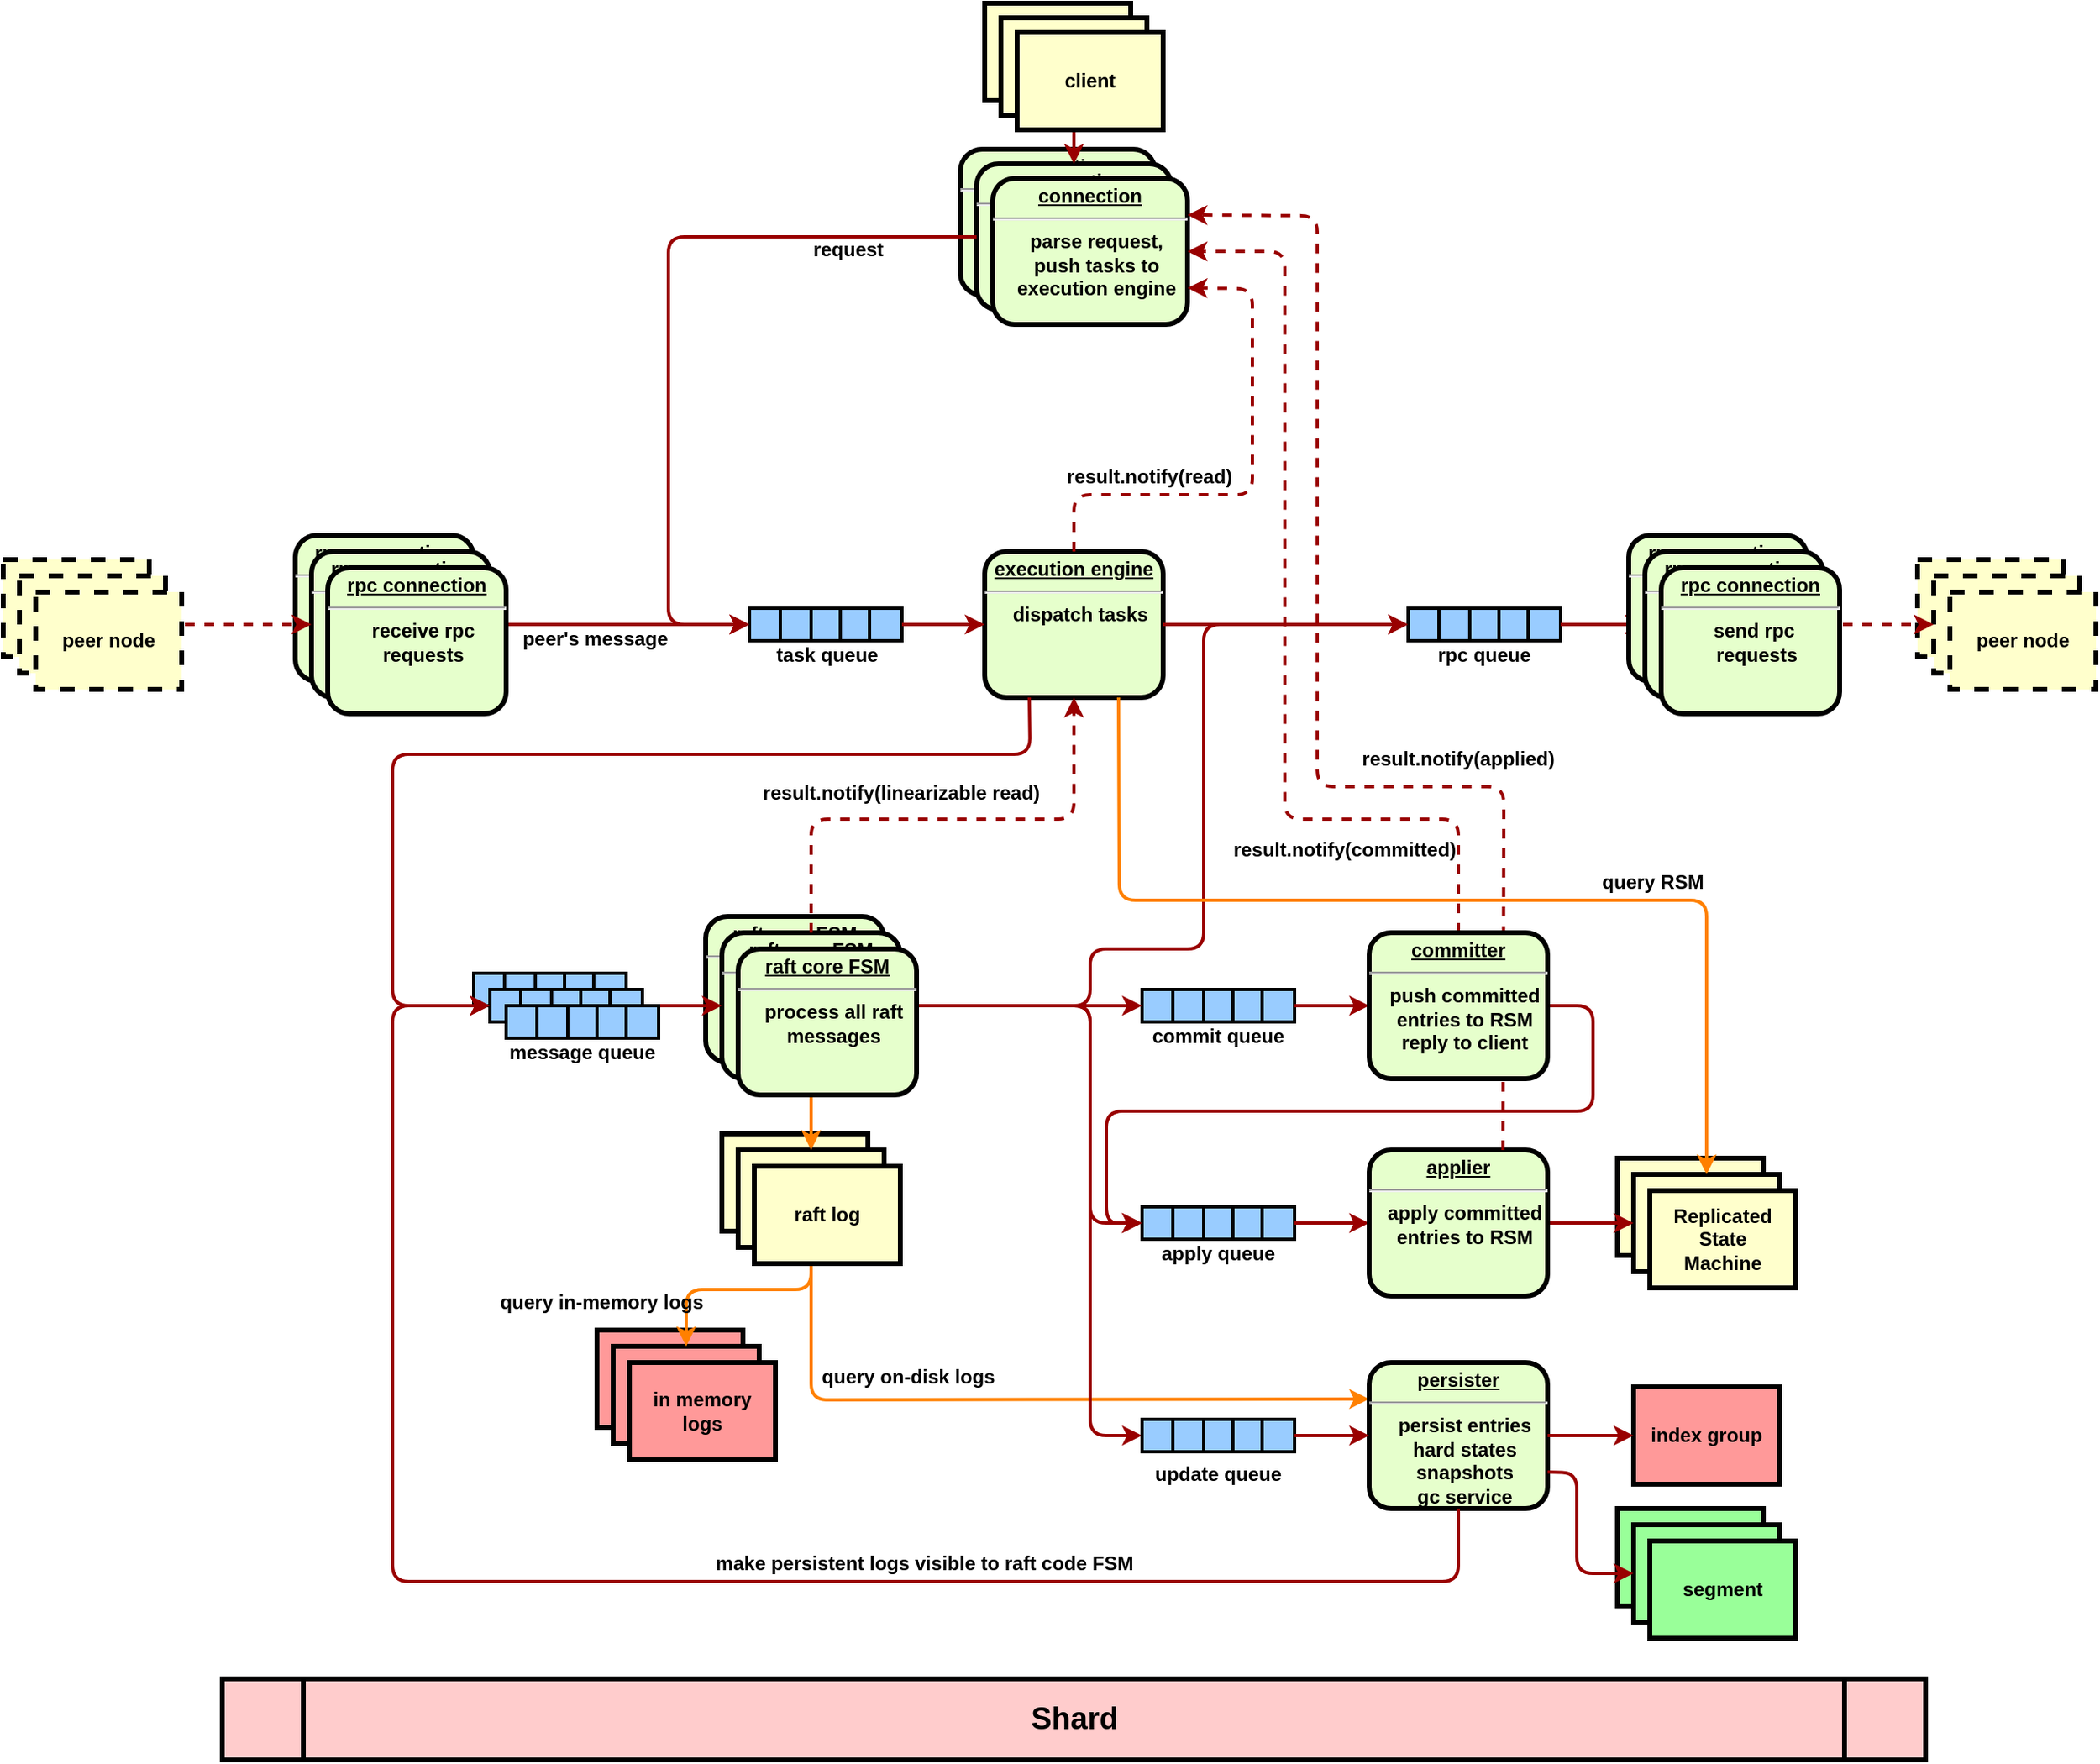 <mxfile version="16.1.0" type="device"><diagram name="Page-1" id="c7558073-3199-34d8-9f00-42111426c3f3"><mxGraphModel dx="3014" dy="1220" grid="1" gridSize="10" guides="1" tooltips="1" connect="1" arrows="1" fold="1" page="1" pageScale="1" pageWidth="826" pageHeight="1169" background="none" math="0" shadow="0"><root><mxCell id="0"/><mxCell id="1" parent="0"/><mxCell id="ddZmtY0i9iVCVDHwC2jY-174" value="" style="edgeStyle=none;noEdgeStyle=1;strokeColor=#990000;strokeWidth=2;exitX=1;exitY=0.5;exitDx=0;exitDy=0;entryX=0;entryY=0.5;entryDx=0;entryDy=0;" edge="1" parent="1" source="ddZmtY0i9iVCVDHwC2jY-107" target="ddZmtY0i9iVCVDHwC2jY-164"><mxGeometry width="100" height="100" relative="1" as="geometry"><mxPoint x="-7" y="658" as="sourcePoint"/><mxPoint x="142" y="923" as="targetPoint"/><Array as="points"><mxPoint x="30" y="648"/><mxPoint x="30" y="613"/><mxPoint x="100" y="613"/><mxPoint x="100" y="413"/></Array></mxGeometry></mxCell><mxCell id="ddZmtY0i9iVCVDHwC2jY-146" value="" style="edgeStyle=none;noEdgeStyle=1;strokeWidth=2;entryX=0;entryY=0.25;entryDx=0;entryDy=0;strokeColor=#FF8000;exitX=0.5;exitY=1;exitDx=0;exitDy=0;" edge="1" parent="1" source="ddZmtY0i9iVCVDHwC2jY-135" target="NBIRsrdH4TEtsrHQu7Le-235"><mxGeometry width="100" height="100" relative="1" as="geometry"><mxPoint x="-132" y="807" as="sourcePoint"/><mxPoint x="-209" y="868" as="targetPoint"/><Array as="points"><mxPoint x="-142" y="891"/></Array></mxGeometry></mxCell><mxCell id="ddZmtY0i9iVCVDHwC2jY-141" value="" style="edgeStyle=none;noEdgeStyle=1;strokeColor=#990000;strokeWidth=2;exitX=1;exitY=0.5;exitDx=0;exitDy=0;entryX=0;entryY=0.5;entryDx=0;entryDy=0;" edge="1" parent="1" source="ddZmtY0i9iVCVDHwC2jY-107" target="NBIRsrdH4TEtsrHQu7Le-183"><mxGeometry width="100" height="100" relative="1" as="geometry"><mxPoint x="-77" y="658" as="sourcePoint"/><mxPoint x="72" y="658" as="targetPoint"/><Array as="points"><mxPoint x="30" y="648"/><mxPoint x="30" y="782"/></Array></mxGeometry></mxCell><mxCell id="ddZmtY0i9iVCVDHwC2jY-143" value="" style="edgeStyle=none;noEdgeStyle=1;strokeColor=#990000;strokeWidth=2;exitX=1;exitY=0.5;exitDx=0;exitDy=0;entryX=0;entryY=0.5;entryDx=0;entryDy=0;" edge="1" parent="1" source="ddZmtY0i9iVCVDHwC2jY-107" target="NBIRsrdH4TEtsrHQu7Le-227"><mxGeometry width="100" height="100" relative="1" as="geometry"><mxPoint x="-77" y="658" as="sourcePoint"/><mxPoint x="72" y="792" as="targetPoint"/><Array as="points"><mxPoint x="30" y="648"/><mxPoint x="30" y="913"/></Array></mxGeometry></mxCell><mxCell id="NBIRsrdH4TEtsrHQu7Le-240" value="segment" style="whiteSpace=wrap;align=center;verticalAlign=middle;fontStyle=1;strokeWidth=3;fillColor=#99FF99;" parent="1" vertex="1"><mxGeometry x="355" y="958" width="90" height="60" as="geometry"/></mxCell><mxCell id="NBIRsrdH4TEtsrHQu7Le-218" value="" style="edgeStyle=none;noEdgeStyle=1;strokeColor=#990000;strokeWidth=2;exitX=1;exitY=0.5;exitDx=0;exitDy=0;entryX=0;entryY=0.5;entryDx=0;entryDy=0;" parent="1" source="NBIRsrdH4TEtsrHQu7Le-216" target="NBIRsrdH4TEtsrHQu7Le-107" edge="1"><mxGeometry width="100" height="100" relative="1" as="geometry"><mxPoint x="77" y="324" as="sourcePoint"/><mxPoint x="-120" y="353" as="targetPoint"/></mxGeometry></mxCell><mxCell id="2" value="&lt;p style=&quot;margin: 0px ; margin-top: 4px ; text-align: center ; text-decoration: underline&quot;&gt;&lt;strong&gt;connection&lt;/strong&gt;&lt;/p&gt;&lt;hr&gt;&lt;p style=&quot;margin: 0px ; margin-left: 8px&quot;&gt;parse request,&lt;/p&gt;&lt;p style=&quot;margin: 0px ; margin-left: 8px&quot;&gt;push tasks to&lt;/p&gt;&lt;p style=&quot;margin: 0px ; margin-left: 8px&quot;&gt;execution&lt;span&gt;&amp;nbsp;engine&lt;/span&gt;&lt;/p&gt;" style="verticalAlign=middle;align=center;overflow=fill;fontSize=12;fontFamily=Helvetica;html=1;rounded=1;fontStyle=1;strokeWidth=3;fillColor=#E6FFCC" parent="1" vertex="1"><mxGeometry x="-50" y="120" width="120" height="90" as="geometry"/></mxCell><mxCell id="4" value="client" style="whiteSpace=wrap;align=center;verticalAlign=middle;fontStyle=1;strokeWidth=3;fillColor=#FFFFCC" parent="1" vertex="1"><mxGeometry x="-35" y="30" width="90" height="60" as="geometry"/></mxCell><mxCell id="5" value="Shard" style="shape=process;whiteSpace=wrap;align=center;verticalAlign=middle;size=0.048;fontStyle=1;strokeWidth=3;fillColor=#FFCCCC;fontSize=19;" parent="1" vertex="1"><mxGeometry x="-505" y="1063" width="1050" height="50" as="geometry"/></mxCell><mxCell id="NBIRsrdH4TEtsrHQu7Le-106" value="" style="shape=table;html=1;whiteSpace=wrap;startSize=0;container=1;collapsible=0;childLayout=tableLayout;strokeWidth=2;fillColor=#99CCFF;" parent="1" vertex="1"><mxGeometry x="-180" y="403" width="94" height="20" as="geometry"/></mxCell><mxCell id="NBIRsrdH4TEtsrHQu7Le-107" value="" style="shape=partialRectangle;html=1;whiteSpace=wrap;collapsible=0;dropTarget=0;pointerEvents=0;fillColor=none;top=0;left=0;bottom=0;right=0;points=[[0,0.5],[1,0.5]];portConstraint=eastwest;" parent="NBIRsrdH4TEtsrHQu7Le-106" vertex="1"><mxGeometry width="94" height="20" as="geometry"/></mxCell><mxCell id="NBIRsrdH4TEtsrHQu7Le-108" value="" style="shape=partialRectangle;html=1;whiteSpace=wrap;connectable=0;overflow=hidden;fillColor=none;top=0;left=0;bottom=0;right=0;" parent="NBIRsrdH4TEtsrHQu7Le-107" vertex="1"><mxGeometry width="19" height="20" as="geometry"><mxRectangle width="19" height="20" as="alternateBounds"/></mxGeometry></mxCell><mxCell id="NBIRsrdH4TEtsrHQu7Le-109" value="" style="shape=partialRectangle;html=1;whiteSpace=wrap;connectable=0;overflow=hidden;fillColor=none;top=0;left=0;bottom=0;right=0;" parent="NBIRsrdH4TEtsrHQu7Le-107" vertex="1"><mxGeometry x="19" width="19" height="20" as="geometry"><mxRectangle width="19" height="20" as="alternateBounds"/></mxGeometry></mxCell><mxCell id="NBIRsrdH4TEtsrHQu7Le-110" value="" style="shape=partialRectangle;html=1;whiteSpace=wrap;connectable=0;overflow=hidden;fillColor=none;top=0;left=0;bottom=0;right=0;" parent="NBIRsrdH4TEtsrHQu7Le-107" vertex="1"><mxGeometry x="38" width="18" height="20" as="geometry"><mxRectangle width="18" height="20" as="alternateBounds"/></mxGeometry></mxCell><mxCell id="NBIRsrdH4TEtsrHQu7Le-111" value="" style="shape=partialRectangle;html=1;whiteSpace=wrap;connectable=0;overflow=hidden;fillColor=none;top=0;left=0;bottom=0;right=0;" parent="NBIRsrdH4TEtsrHQu7Le-107" vertex="1"><mxGeometry x="56" width="18" height="20" as="geometry"><mxRectangle width="18" height="20" as="alternateBounds"/></mxGeometry></mxCell><mxCell id="NBIRsrdH4TEtsrHQu7Le-112" value="" style="shape=partialRectangle;html=1;whiteSpace=wrap;connectable=0;overflow=hidden;fillColor=none;top=0;left=0;bottom=0;right=0;strokeColor=none;" parent="NBIRsrdH4TEtsrHQu7Le-107" vertex="1"><mxGeometry x="74" width="20" height="20" as="geometry"><mxRectangle width="20" height="20" as="alternateBounds"/></mxGeometry></mxCell><mxCell id="NBIRsrdH4TEtsrHQu7Le-115" value="&lt;p style=&quot;margin: 0px ; margin-top: 4px ; text-align: center ; text-decoration: underline&quot;&gt;&lt;strong&gt;connection&lt;/strong&gt;&lt;/p&gt;&lt;hr&gt;&lt;p style=&quot;margin: 0px ; margin-left: 8px&quot;&gt;parse request,&lt;/p&gt;&lt;p style=&quot;margin: 0px ; margin-left: 8px&quot;&gt;push tasks to&lt;/p&gt;&lt;p style=&quot;margin: 0px ; margin-left: 8px&quot;&gt;execution&lt;span&gt;&amp;nbsp;engine&lt;/span&gt;&lt;/p&gt;" style="verticalAlign=middle;align=center;overflow=fill;fontSize=12;fontFamily=Helvetica;html=1;rounded=1;fontStyle=1;strokeWidth=3;fillColor=#E6FFCC" parent="1" vertex="1"><mxGeometry x="-40" y="129" width="120" height="90" as="geometry"/></mxCell><mxCell id="NBIRsrdH4TEtsrHQu7Le-116" value="client" style="whiteSpace=wrap;align=center;verticalAlign=middle;fontStyle=1;strokeWidth=3;fillColor=#FFFFCC" parent="1" vertex="1"><mxGeometry x="-25" y="39" width="90" height="60" as="geometry"/></mxCell><mxCell id="NBIRsrdH4TEtsrHQu7Le-117" value="" style="edgeStyle=none;noEdgeStyle=1;strokeColor=#990000;strokeWidth=2" parent="1" source="NBIRsrdH4TEtsrHQu7Le-116" target="NBIRsrdH4TEtsrHQu7Le-115" edge="1"><mxGeometry width="100" height="100" relative="1" as="geometry"><mxPoint x="735" y="128" as="sourcePoint"/><mxPoint x="835" y="28" as="targetPoint"/></mxGeometry></mxCell><mxCell id="NBIRsrdH4TEtsrHQu7Le-118" value="&lt;p style=&quot;margin: 0px ; margin-top: 4px ; text-align: center ; text-decoration: underline&quot;&gt;&lt;strong&gt;connection&lt;/strong&gt;&lt;/p&gt;&lt;hr&gt;&lt;p style=&quot;margin: 0px ; margin-left: 8px&quot;&gt;parse request,&lt;/p&gt;&lt;p style=&quot;margin: 0px ; margin-left: 8px&quot;&gt;push tasks to&lt;/p&gt;&lt;p style=&quot;margin: 0px ; margin-left: 8px&quot;&gt;execution&lt;span&gt;&amp;nbsp;engine&lt;/span&gt;&lt;/p&gt;" style="verticalAlign=middle;align=center;overflow=fill;fontSize=12;fontFamily=Helvetica;html=1;rounded=1;fontStyle=1;strokeWidth=3;fillColor=#E6FFCC" parent="1" vertex="1"><mxGeometry x="-30" y="138" width="120" height="90" as="geometry"/></mxCell><mxCell id="NBIRsrdH4TEtsrHQu7Le-119" value="client" style="whiteSpace=wrap;align=center;verticalAlign=middle;fontStyle=1;strokeWidth=3;fillColor=#FFFFCC" parent="1" vertex="1"><mxGeometry x="-15" y="48" width="90" height="60" as="geometry"/></mxCell><mxCell id="NBIRsrdH4TEtsrHQu7Le-126" value="&lt;p style=&quot;margin: 0px ; margin-top: 4px ; text-align: center ; text-decoration: underline&quot;&gt;&lt;strong&gt;rpc connection&lt;/strong&gt;&lt;/p&gt;&lt;hr&gt;&lt;p style=&quot;margin: 0px ; margin-left: 8px&quot;&gt;receive rpc&lt;/p&gt;&lt;p style=&quot;margin: 0px ; margin-left: 8px&quot;&gt;requests&lt;/p&gt;" style="verticalAlign=middle;align=center;overflow=fill;fontSize=12;fontFamily=Helvetica;html=1;rounded=1;fontStyle=1;strokeWidth=3;fillColor=#E6FFCC" parent="1" vertex="1"><mxGeometry x="-460" y="358" width="110" height="90" as="geometry"/></mxCell><mxCell id="NBIRsrdH4TEtsrHQu7Le-145" value="Replicated&#10;State&#10;Machine" style="whiteSpace=wrap;align=center;verticalAlign=middle;fontStyle=1;strokeWidth=3;fillColor=#FFFFCC" parent="1" vertex="1"><mxGeometry x="355" y="742.0" width="90" height="60" as="geometry"/></mxCell><mxCell id="NBIRsrdH4TEtsrHQu7Le-162" value="" style="shape=table;html=1;whiteSpace=wrap;startSize=0;container=1;collapsible=0;childLayout=tableLayout;strokeWidth=2;fillColor=#99CCFF;" parent="1" vertex="1"><mxGeometry x="62" y="638" width="94" height="20" as="geometry"/></mxCell><mxCell id="NBIRsrdH4TEtsrHQu7Le-163" value="" style="shape=partialRectangle;html=1;whiteSpace=wrap;collapsible=0;dropTarget=0;pointerEvents=0;fillColor=none;top=0;left=0;bottom=0;right=0;points=[[0,0.5],[1,0.5]];portConstraint=eastwest;" parent="NBIRsrdH4TEtsrHQu7Le-162" vertex="1"><mxGeometry width="94" height="20" as="geometry"/></mxCell><mxCell id="NBIRsrdH4TEtsrHQu7Le-164" value="" style="shape=partialRectangle;html=1;whiteSpace=wrap;connectable=0;overflow=hidden;fillColor=none;top=0;left=0;bottom=0;right=0;" parent="NBIRsrdH4TEtsrHQu7Le-163" vertex="1"><mxGeometry width="19" height="20" as="geometry"><mxRectangle width="19" height="20" as="alternateBounds"/></mxGeometry></mxCell><mxCell id="NBIRsrdH4TEtsrHQu7Le-165" value="" style="shape=partialRectangle;html=1;whiteSpace=wrap;connectable=0;overflow=hidden;fillColor=none;top=0;left=0;bottom=0;right=0;" parent="NBIRsrdH4TEtsrHQu7Le-163" vertex="1"><mxGeometry x="19" width="19" height="20" as="geometry"><mxRectangle width="19" height="20" as="alternateBounds"/></mxGeometry></mxCell><mxCell id="NBIRsrdH4TEtsrHQu7Le-166" value="" style="shape=partialRectangle;html=1;whiteSpace=wrap;connectable=0;overflow=hidden;fillColor=none;top=0;left=0;bottom=0;right=0;" parent="NBIRsrdH4TEtsrHQu7Le-163" vertex="1"><mxGeometry x="38" width="18" height="20" as="geometry"><mxRectangle width="18" height="20" as="alternateBounds"/></mxGeometry></mxCell><mxCell id="NBIRsrdH4TEtsrHQu7Le-167" value="" style="shape=partialRectangle;html=1;whiteSpace=wrap;connectable=0;overflow=hidden;fillColor=none;top=0;left=0;bottom=0;right=0;" parent="NBIRsrdH4TEtsrHQu7Le-163" vertex="1"><mxGeometry x="56" width="18" height="20" as="geometry"><mxRectangle width="18" height="20" as="alternateBounds"/></mxGeometry></mxCell><mxCell id="NBIRsrdH4TEtsrHQu7Le-168" value="" style="shape=partialRectangle;html=1;whiteSpace=wrap;connectable=0;overflow=hidden;fillColor=none;top=0;left=0;bottom=0;right=0;strokeColor=none;" parent="NBIRsrdH4TEtsrHQu7Le-163" vertex="1"><mxGeometry x="74" width="20" height="20" as="geometry"><mxRectangle width="20" height="20" as="alternateBounds"/></mxGeometry></mxCell><mxCell id="NBIRsrdH4TEtsrHQu7Le-169" value="" style="edgeStyle=none;noEdgeStyle=1;strokeColor=#990000;strokeWidth=2;exitX=1;exitY=0.5;exitDx=0;exitDy=0;entryX=0;entryY=0.5;entryDx=0;entryDy=0;" parent="1" target="NBIRsrdH4TEtsrHQu7Le-163" edge="1" source="ddZmtY0i9iVCVDHwC2jY-107"><mxGeometry width="100" height="100" relative="1" as="geometry"><mxPoint x="-15" y="623" as="sourcePoint"/><mxPoint x="35" y="623" as="targetPoint"/></mxGeometry></mxCell><mxCell id="NBIRsrdH4TEtsrHQu7Le-170" value="commit queue" style="text;spacingTop=-5;align=center;strokeWidth=1;fontStyle=1" parent="1" vertex="1"><mxGeometry x="94" y="658" width="30" height="20" as="geometry"/></mxCell><mxCell id="NBIRsrdH4TEtsrHQu7Le-172" value="" style="edgeStyle=none;noEdgeStyle=1;strokeColor=#990000;strokeWidth=2;entryX=0;entryY=0.5;entryDx=0;entryDy=0;exitX=1;exitY=0.5;exitDx=0;exitDy=0;" parent="1" source="NBIRsrdH4TEtsrHQu7Le-163" target="NBIRsrdH4TEtsrHQu7Le-171" edge="1"><mxGeometry width="100" height="100" relative="1" as="geometry"><mxPoint x="182" y="628" as="sourcePoint"/><mxPoint x="-104" y="658" as="targetPoint"/></mxGeometry></mxCell><mxCell id="NBIRsrdH4TEtsrHQu7Le-173" value="" style="edgeStyle=none;noEdgeStyle=1;strokeColor=#990000;strokeWidth=2;exitX=0.5;exitY=0;exitDx=0;exitDy=0;entryX=1;entryY=0.5;entryDx=0;entryDy=0;dashed=1;" parent="1" source="NBIRsrdH4TEtsrHQu7Le-171" target="NBIRsrdH4TEtsrHQu7Le-118" edge="1"><mxGeometry width="100" height="100" relative="1" as="geometry"><mxPoint x="-20" y="633" as="sourcePoint"/><mxPoint x="-56" y="633" as="targetPoint"/><Array as="points"><mxPoint x="257" y="533"/><mxPoint x="150" y="533"/><mxPoint x="150" y="183"/></Array></mxGeometry></mxCell><mxCell id="NBIRsrdH4TEtsrHQu7Le-174" value="result.notify(committed)" style="text;spacingTop=-5;align=center;strokeWidth=1;fontStyle=1" parent="1" vertex="1"><mxGeometry x="172" y="543" width="30" height="20" as="geometry"/></mxCell><mxCell id="NBIRsrdH4TEtsrHQu7Le-182" value="" style="shape=table;html=1;whiteSpace=wrap;startSize=0;container=1;collapsible=0;childLayout=tableLayout;strokeWidth=2;fillColor=#99CCFF;" parent="1" vertex="1"><mxGeometry x="62" y="772" width="94" height="20" as="geometry"/></mxCell><mxCell id="NBIRsrdH4TEtsrHQu7Le-183" value="" style="shape=partialRectangle;html=1;whiteSpace=wrap;collapsible=0;dropTarget=0;pointerEvents=0;fillColor=none;top=0;left=0;bottom=0;right=0;points=[[0,0.5],[1,0.5]];portConstraint=eastwest;" parent="NBIRsrdH4TEtsrHQu7Le-182" vertex="1"><mxGeometry width="94" height="20" as="geometry"/></mxCell><mxCell id="NBIRsrdH4TEtsrHQu7Le-184" value="" style="shape=partialRectangle;html=1;whiteSpace=wrap;connectable=0;overflow=hidden;fillColor=none;top=0;left=0;bottom=0;right=0;" parent="NBIRsrdH4TEtsrHQu7Le-183" vertex="1"><mxGeometry width="19" height="20" as="geometry"><mxRectangle width="19" height="20" as="alternateBounds"/></mxGeometry></mxCell><mxCell id="NBIRsrdH4TEtsrHQu7Le-185" value="" style="shape=partialRectangle;html=1;whiteSpace=wrap;connectable=0;overflow=hidden;fillColor=none;top=0;left=0;bottom=0;right=0;" parent="NBIRsrdH4TEtsrHQu7Le-183" vertex="1"><mxGeometry x="19" width="19" height="20" as="geometry"><mxRectangle width="19" height="20" as="alternateBounds"/></mxGeometry></mxCell><mxCell id="NBIRsrdH4TEtsrHQu7Le-186" value="" style="shape=partialRectangle;html=1;whiteSpace=wrap;connectable=0;overflow=hidden;fillColor=none;top=0;left=0;bottom=0;right=0;" parent="NBIRsrdH4TEtsrHQu7Le-183" vertex="1"><mxGeometry x="38" width="18" height="20" as="geometry"><mxRectangle width="18" height="20" as="alternateBounds"/></mxGeometry></mxCell><mxCell id="NBIRsrdH4TEtsrHQu7Le-187" value="" style="shape=partialRectangle;html=1;whiteSpace=wrap;connectable=0;overflow=hidden;fillColor=none;top=0;left=0;bottom=0;right=0;" parent="NBIRsrdH4TEtsrHQu7Le-183" vertex="1"><mxGeometry x="56" width="18" height="20" as="geometry"><mxRectangle width="18" height="20" as="alternateBounds"/></mxGeometry></mxCell><mxCell id="NBIRsrdH4TEtsrHQu7Le-188" value="" style="shape=partialRectangle;html=1;whiteSpace=wrap;connectable=0;overflow=hidden;fillColor=none;top=0;left=0;bottom=0;right=0;strokeColor=none;" parent="NBIRsrdH4TEtsrHQu7Le-183" vertex="1"><mxGeometry x="74" width="20" height="20" as="geometry"><mxRectangle width="20" height="20" as="alternateBounds"/></mxGeometry></mxCell><mxCell id="NBIRsrdH4TEtsrHQu7Le-189" value="apply queue" style="text;spacingTop=-5;align=center;strokeWidth=1;fontStyle=1" parent="1" vertex="1"><mxGeometry x="94" y="792" width="30" height="20" as="geometry"/></mxCell><mxCell id="NBIRsrdH4TEtsrHQu7Le-192" value="" style="edgeStyle=none;noEdgeStyle=1;strokeColor=#990000;strokeWidth=2;entryX=0;entryY=0.5;entryDx=0;entryDy=0;exitX=1;exitY=0.5;exitDx=0;exitDy=0;" parent="1" source="NBIRsrdH4TEtsrHQu7Le-183" target="NBIRsrdH4TEtsrHQu7Le-191" edge="1"><mxGeometry width="100" height="100" relative="1" as="geometry"><mxPoint x="-84" y="672" as="sourcePoint"/><mxPoint x="-38" y="672" as="targetPoint"/></mxGeometry></mxCell><mxCell id="NBIRsrdH4TEtsrHQu7Le-193" value="Replicated&#10;State&#10;Machine" style="whiteSpace=wrap;align=center;verticalAlign=middle;fontStyle=1;strokeWidth=3;fillColor=#FFFFCC" parent="1" vertex="1"><mxGeometry x="365" y="752.0" width="90" height="60" as="geometry"/></mxCell><mxCell id="NBIRsrdH4TEtsrHQu7Le-194" value="Replicated&#10;State&#10;Machine" style="whiteSpace=wrap;align=center;verticalAlign=middle;fontStyle=1;strokeWidth=3;fillColor=#FFFFCC" parent="1" vertex="1"><mxGeometry x="375" y="762.0" width="90" height="60" as="geometry"/></mxCell><mxCell id="NBIRsrdH4TEtsrHQu7Le-125" value="&lt;p style=&quot;margin: 0px ; margin-top: 4px ; text-align: center ; text-decoration: underline&quot;&gt;&lt;strong&gt;execution engine&lt;br&gt;&lt;/strong&gt;&lt;/p&gt;&lt;hr&gt;&lt;p style=&quot;margin: 0px ; margin-left: 8px&quot;&gt;dispatch tasks&lt;/p&gt;" style="verticalAlign=middle;align=center;overflow=fill;fontSize=12;fontFamily=Helvetica;html=1;rounded=1;fontStyle=1;strokeWidth=3;fillColor=#E6FFCC" parent="1" vertex="1"><mxGeometry x="-35" y="368" width="110" height="90" as="geometry"/></mxCell><mxCell id="NBIRsrdH4TEtsrHQu7Le-199" value="" style="edgeStyle=none;noEdgeStyle=1;strokeColor=#990000;strokeWidth=2;entryX=0;entryY=0.5;entryDx=0;entryDy=0;exitX=1;exitY=0.5;exitDx=0;exitDy=0;" parent="1" source="NBIRsrdH4TEtsrHQu7Le-191" target="NBIRsrdH4TEtsrHQu7Le-193" edge="1"><mxGeometry width="100" height="100" relative="1" as="geometry"><mxPoint x="166" y="792" as="sourcePoint"/><mxPoint x="212" y="792" as="targetPoint"/></mxGeometry></mxCell><mxCell id="NBIRsrdH4TEtsrHQu7Le-191" value="&lt;p style=&quot;margin: 0px ; margin-top: 4px ; text-align: center ; text-decoration: underline&quot;&gt;applier&lt;/p&gt;&lt;hr&gt;&lt;p style=&quot;margin: 0px ; margin-left: 8px&quot;&gt;apply committed&lt;/p&gt;&lt;p style=&quot;margin: 0px ; margin-left: 8px&quot;&gt;entries to RSM&lt;/p&gt;" style="verticalAlign=middle;align=center;overflow=fill;fontSize=12;fontFamily=Helvetica;html=1;rounded=1;fontStyle=1;strokeWidth=3;fillColor=#E6FFCC" parent="1" vertex="1"><mxGeometry x="202" y="737" width="110" height="90" as="geometry"/></mxCell><mxCell id="NBIRsrdH4TEtsrHQu7Le-204" value="" style="edgeStyle=none;noEdgeStyle=1;strokeColor=#990000;strokeWidth=2;entryX=1;entryY=0.25;entryDx=0;entryDy=0;dashed=1;exitX=0.75;exitY=0;exitDx=0;exitDy=0;" parent="1" source="NBIRsrdH4TEtsrHQu7Le-191" target="NBIRsrdH4TEtsrHQu7Le-118" edge="1"><mxGeometry width="100" height="100" relative="1" as="geometry"><mxPoint x="420" y="693" as="sourcePoint"/><mxPoint x="100" y="193" as="targetPoint"/><Array as="points"><mxPoint x="285" y="513"/><mxPoint x="170" y="513"/><mxPoint x="170" y="161"/></Array></mxGeometry></mxCell><mxCell id="NBIRsrdH4TEtsrHQu7Le-205" value="result.notify(applied)" style="text;spacingTop=-5;align=center;strokeWidth=1;fontStyle=1" parent="1" vertex="1"><mxGeometry x="242" y="487" width="30" height="20" as="geometry"/></mxCell><mxCell id="NBIRsrdH4TEtsrHQu7Le-208" value="" style="edgeStyle=none;noEdgeStyle=1;strokeColor=#990000;strokeWidth=2;exitX=1;exitY=0.5;exitDx=0;exitDy=0;entryX=0;entryY=0.5;entryDx=0;entryDy=0;" parent="1" source="NBIRsrdH4TEtsrHQu7Le-107" target="NBIRsrdH4TEtsrHQu7Le-125" edge="1"><mxGeometry width="100" height="100" relative="1" as="geometry"><mxPoint x="-17" y="324" as="sourcePoint"/><mxPoint x="120" y="363" as="targetPoint"/></mxGeometry></mxCell><mxCell id="NBIRsrdH4TEtsrHQu7Le-216" value="&lt;p style=&quot;margin: 0px ; margin-top: 4px ; text-align: center ; text-decoration: underline&quot;&gt;&lt;strong&gt;rpc connection&lt;/strong&gt;&lt;/p&gt;&lt;hr&gt;&lt;p style=&quot;margin: 0px ; margin-left: 8px&quot;&gt;receive rpc&lt;/p&gt;&lt;p style=&quot;margin: 0px ; margin-left: 8px&quot;&gt;requests&lt;/p&gt;" style="verticalAlign=middle;align=center;overflow=fill;fontSize=12;fontFamily=Helvetica;html=1;rounded=1;fontStyle=1;strokeWidth=3;fillColor=#E6FFCC" parent="1" vertex="1"><mxGeometry x="-450" y="368" width="110" height="90" as="geometry"/></mxCell><mxCell id="NBIRsrdH4TEtsrHQu7Le-217" value="&lt;p style=&quot;margin: 0px ; margin-top: 4px ; text-align: center ; text-decoration: underline&quot;&gt;&lt;strong&gt;rpc connection&lt;/strong&gt;&lt;/p&gt;&lt;hr&gt;&lt;p style=&quot;margin: 0px ; margin-left: 8px&quot;&gt;receive rpc&lt;/p&gt;&lt;p style=&quot;margin: 0px ; margin-left: 8px&quot;&gt;requests&lt;/p&gt;" style="verticalAlign=middle;align=center;overflow=fill;fontSize=12;fontFamily=Helvetica;html=1;rounded=1;fontStyle=1;strokeWidth=3;fillColor=#E6FFCC" parent="1" vertex="1"><mxGeometry x="-440" y="378" width="110" height="90" as="geometry"/></mxCell><mxCell id="NBIRsrdH4TEtsrHQu7Le-220" value="request" style="text;spacingTop=-5;align=center;strokeWidth=1;fontStyle=1" parent="1" vertex="1"><mxGeometry x="-134" y="173" width="30" height="20" as="geometry"/></mxCell><mxCell id="NBIRsrdH4TEtsrHQu7Le-221" value="peer's message" style="text;spacingTop=-5;align=center;strokeWidth=1;fontStyle=1" parent="1" vertex="1"><mxGeometry x="-290" y="413" width="30" height="20" as="geometry"/></mxCell><mxCell id="NBIRsrdH4TEtsrHQu7Le-222" value="peer node" style="whiteSpace=wrap;align=center;verticalAlign=middle;fontStyle=1;strokeWidth=3;fillColor=#FFFFCC;dashed=1;" parent="1" vertex="1"><mxGeometry x="-640" y="373" width="90" height="60" as="geometry"/></mxCell><mxCell id="NBIRsrdH4TEtsrHQu7Le-223" value="peer node" style="whiteSpace=wrap;align=center;verticalAlign=middle;fontStyle=1;strokeWidth=3;fillColor=#FFFFCC;dashed=1;" parent="1" vertex="1"><mxGeometry x="-630" y="383" width="90" height="60" as="geometry"/></mxCell><mxCell id="NBIRsrdH4TEtsrHQu7Le-225" value="" style="edgeStyle=none;noEdgeStyle=1;strokeColor=#990000;strokeWidth=2;exitX=1;exitY=0.5;exitDx=0;exitDy=0;entryX=0;entryY=0.5;entryDx=0;entryDy=0;dashed=1;" parent="1" source="NBIRsrdH4TEtsrHQu7Le-223" target="NBIRsrdH4TEtsrHQu7Le-216" edge="1"><mxGeometry width="100" height="100" relative="1" as="geometry"><mxPoint x="-330" y="423" as="sourcePoint"/><mxPoint x="-117" y="423" as="targetPoint"/></mxGeometry></mxCell><mxCell id="NBIRsrdH4TEtsrHQu7Le-224" value="peer node" style="whiteSpace=wrap;align=center;verticalAlign=middle;fontStyle=1;strokeWidth=3;fillColor=#FFFFCC;dashed=1;" parent="1" vertex="1"><mxGeometry x="-620" y="393" width="90" height="60" as="geometry"/></mxCell><mxCell id="NBIRsrdH4TEtsrHQu7Le-226" value="" style="shape=table;html=1;whiteSpace=wrap;startSize=0;container=1;collapsible=0;childLayout=tableLayout;strokeWidth=2;fillColor=#99CCFF;" parent="1" vertex="1"><mxGeometry x="62" y="903" width="94" height="20" as="geometry"/></mxCell><mxCell id="NBIRsrdH4TEtsrHQu7Le-227" value="" style="shape=partialRectangle;html=1;whiteSpace=wrap;collapsible=0;dropTarget=0;pointerEvents=0;fillColor=none;top=0;left=0;bottom=0;right=0;points=[[0,0.5],[1,0.5]];portConstraint=eastwest;" parent="NBIRsrdH4TEtsrHQu7Le-226" vertex="1"><mxGeometry width="94" height="20" as="geometry"/></mxCell><mxCell id="NBIRsrdH4TEtsrHQu7Le-228" value="" style="shape=partialRectangle;html=1;whiteSpace=wrap;connectable=0;overflow=hidden;fillColor=none;top=0;left=0;bottom=0;right=0;" parent="NBIRsrdH4TEtsrHQu7Le-227" vertex="1"><mxGeometry width="19" height="20" as="geometry"><mxRectangle width="19" height="20" as="alternateBounds"/></mxGeometry></mxCell><mxCell id="NBIRsrdH4TEtsrHQu7Le-229" value="" style="shape=partialRectangle;html=1;whiteSpace=wrap;connectable=0;overflow=hidden;fillColor=none;top=0;left=0;bottom=0;right=0;" parent="NBIRsrdH4TEtsrHQu7Le-227" vertex="1"><mxGeometry x="19" width="19" height="20" as="geometry"><mxRectangle width="19" height="20" as="alternateBounds"/></mxGeometry></mxCell><mxCell id="NBIRsrdH4TEtsrHQu7Le-230" value="" style="shape=partialRectangle;html=1;whiteSpace=wrap;connectable=0;overflow=hidden;fillColor=none;top=0;left=0;bottom=0;right=0;" parent="NBIRsrdH4TEtsrHQu7Le-227" vertex="1"><mxGeometry x="38" width="18" height="20" as="geometry"><mxRectangle width="18" height="20" as="alternateBounds"/></mxGeometry></mxCell><mxCell id="NBIRsrdH4TEtsrHQu7Le-231" value="" style="shape=partialRectangle;html=1;whiteSpace=wrap;connectable=0;overflow=hidden;fillColor=none;top=0;left=0;bottom=0;right=0;" parent="NBIRsrdH4TEtsrHQu7Le-227" vertex="1"><mxGeometry x="56" width="18" height="20" as="geometry"><mxRectangle width="18" height="20" as="alternateBounds"/></mxGeometry></mxCell><mxCell id="NBIRsrdH4TEtsrHQu7Le-232" value="" style="shape=partialRectangle;html=1;whiteSpace=wrap;connectable=0;overflow=hidden;fillColor=none;top=0;left=0;bottom=0;right=0;strokeColor=none;" parent="NBIRsrdH4TEtsrHQu7Le-227" vertex="1"><mxGeometry x="74" width="20" height="20" as="geometry"><mxRectangle width="20" height="20" as="alternateBounds"/></mxGeometry></mxCell><mxCell id="NBIRsrdH4TEtsrHQu7Le-233" value="update queue" style="text;spacingTop=-5;align=center;strokeWidth=1;fontStyle=1" parent="1" vertex="1"><mxGeometry x="94" y="928" width="30" height="20" as="geometry"/></mxCell><mxCell id="NBIRsrdH4TEtsrHQu7Le-235" value="&lt;p style=&quot;margin: 0px ; margin-top: 4px ; text-align: center ; text-decoration: underline&quot;&gt;persister&lt;/p&gt;&lt;hr&gt;&lt;p style=&quot;margin: 0px ; margin-left: 8px&quot;&gt;persist entries&lt;/p&gt;&lt;p style=&quot;margin: 0px ; margin-left: 8px&quot;&gt;hard states&lt;/p&gt;&lt;p style=&quot;margin: 0px ; margin-left: 8px&quot;&gt;snapshots&lt;/p&gt;&lt;p style=&quot;margin: 0px ; margin-left: 8px&quot;&gt;gc service&lt;/p&gt;" style="verticalAlign=middle;align=center;overflow=fill;fontSize=12;fontFamily=Helvetica;html=1;rounded=1;fontStyle=1;strokeWidth=3;fillColor=#E6FFCC" parent="1" vertex="1"><mxGeometry x="202" y="868" width="110" height="90" as="geometry"/></mxCell><mxCell id="NBIRsrdH4TEtsrHQu7Le-236" value="" style="edgeStyle=none;noEdgeStyle=1;strokeColor=#990000;strokeWidth=2;entryX=0;entryY=0.5;entryDx=0;entryDy=0;exitX=1;exitY=0.5;exitDx=0;exitDy=0;" parent="1" source="NBIRsrdH4TEtsrHQu7Le-227" target="NBIRsrdH4TEtsrHQu7Le-235" edge="1"><mxGeometry width="100" height="100" relative="1" as="geometry"><mxPoint x="166" y="763" as="sourcePoint"/><mxPoint x="212" y="763" as="targetPoint"/></mxGeometry></mxCell><mxCell id="NBIRsrdH4TEtsrHQu7Le-237" value="index group" style="whiteSpace=wrap;align=center;verticalAlign=middle;fontStyle=1;strokeWidth=3;fillColor=#FF9999;" parent="1" vertex="1"><mxGeometry x="365" y="883" width="90" height="60" as="geometry"/></mxCell><mxCell id="NBIRsrdH4TEtsrHQu7Le-238" value="segment" style="whiteSpace=wrap;align=center;verticalAlign=middle;fontStyle=1;strokeWidth=3;fillColor=#99FF99;" parent="1" vertex="1"><mxGeometry x="365" y="968" width="90" height="60" as="geometry"/></mxCell><mxCell id="NBIRsrdH4TEtsrHQu7Le-239" value="segment" style="whiteSpace=wrap;align=center;verticalAlign=middle;fontStyle=1;strokeWidth=3;fillColor=#99FF99;" parent="1" vertex="1"><mxGeometry x="375" y="978" width="90" height="60" as="geometry"/></mxCell><mxCell id="NBIRsrdH4TEtsrHQu7Le-241" value="" style="edgeStyle=none;noEdgeStyle=1;strokeColor=#990000;strokeWidth=2;entryX=0;entryY=0.5;entryDx=0;entryDy=0;exitX=1;exitY=0.5;exitDx=0;exitDy=0;" parent="1" source="NBIRsrdH4TEtsrHQu7Le-235" target="NBIRsrdH4TEtsrHQu7Le-237" edge="1"><mxGeometry width="100" height="100" relative="1" as="geometry"><mxPoint x="166" y="923" as="sourcePoint"/><mxPoint x="212" y="923" as="targetPoint"/></mxGeometry></mxCell><mxCell id="NBIRsrdH4TEtsrHQu7Le-242" value="" style="edgeStyle=none;noEdgeStyle=1;strokeColor=#990000;strokeWidth=2;entryX=0;entryY=0.5;entryDx=0;entryDy=0;exitX=1;exitY=0.75;exitDx=0;exitDy=0;" parent="1" source="NBIRsrdH4TEtsrHQu7Le-235" target="NBIRsrdH4TEtsrHQu7Le-238" edge="1"><mxGeometry width="100" height="100" relative="1" as="geometry"><mxPoint x="342" y="913" as="sourcePoint"/><mxPoint x="382" y="883" as="targetPoint"/><Array as="points"><mxPoint x="330" y="936"/><mxPoint x="330" y="998"/></Array></mxGeometry></mxCell><mxCell id="NBIRsrdH4TEtsrHQu7Le-250" value="in memory logs" style="whiteSpace=wrap;align=center;verticalAlign=middle;fontStyle=1;strokeWidth=3;fillColor=#FF9999;" parent="1" vertex="1"><mxGeometry x="-274" y="848" width="90" height="60" as="geometry"/></mxCell><mxCell id="ddZmtY0i9iVCVDHwC2jY-52" value="&lt;p style=&quot;margin: 0px ; margin-top: 4px ; text-align: center ; text-decoration: underline&quot;&gt;raft core FSM&lt;/p&gt;&lt;hr&gt;&lt;p style=&quot;margin: 0px ; margin-left: 8px&quot;&gt;process all raft&lt;/p&gt;&lt;p style=&quot;margin: 0px ; margin-left: 8px&quot;&gt;messages&lt;/p&gt;" style="verticalAlign=middle;align=center;overflow=fill;fontSize=12;fontFamily=Helvetica;html=1;rounded=1;fontStyle=1;strokeWidth=3;fillColor=#E6FFCC" vertex="1" parent="1"><mxGeometry x="-207" y="593" width="110" height="90" as="geometry"/></mxCell><mxCell id="ddZmtY0i9iVCVDHwC2jY-54" value="" style="shape=table;html=1;whiteSpace=wrap;startSize=0;container=1;collapsible=0;childLayout=tableLayout;strokeWidth=2;fillColor=#99CCFF;" vertex="1" parent="1"><mxGeometry x="-350" y="628" width="94" height="20" as="geometry"/></mxCell><mxCell id="ddZmtY0i9iVCVDHwC2jY-55" value="" style="shape=partialRectangle;html=1;whiteSpace=wrap;collapsible=0;dropTarget=0;pointerEvents=0;fillColor=none;top=0;left=0;bottom=0;right=0;points=[[0,0.5],[1,0.5]];portConstraint=eastwest;" vertex="1" parent="ddZmtY0i9iVCVDHwC2jY-54"><mxGeometry width="94" height="20" as="geometry"/></mxCell><mxCell id="ddZmtY0i9iVCVDHwC2jY-56" value="" style="shape=partialRectangle;html=1;whiteSpace=wrap;connectable=0;overflow=hidden;fillColor=none;top=0;left=0;bottom=0;right=0;" vertex="1" parent="ddZmtY0i9iVCVDHwC2jY-55"><mxGeometry width="19" height="20" as="geometry"><mxRectangle width="19" height="20" as="alternateBounds"/></mxGeometry></mxCell><mxCell id="ddZmtY0i9iVCVDHwC2jY-57" value="" style="shape=partialRectangle;html=1;whiteSpace=wrap;connectable=0;overflow=hidden;fillColor=none;top=0;left=0;bottom=0;right=0;" vertex="1" parent="ddZmtY0i9iVCVDHwC2jY-55"><mxGeometry x="19" width="19" height="20" as="geometry"><mxRectangle width="19" height="20" as="alternateBounds"/></mxGeometry></mxCell><mxCell id="ddZmtY0i9iVCVDHwC2jY-58" value="" style="shape=partialRectangle;html=1;whiteSpace=wrap;connectable=0;overflow=hidden;fillColor=none;top=0;left=0;bottom=0;right=0;" vertex="1" parent="ddZmtY0i9iVCVDHwC2jY-55"><mxGeometry x="38" width="18" height="20" as="geometry"><mxRectangle width="18" height="20" as="alternateBounds"/></mxGeometry></mxCell><mxCell id="ddZmtY0i9iVCVDHwC2jY-59" value="" style="shape=partialRectangle;html=1;whiteSpace=wrap;connectable=0;overflow=hidden;fillColor=none;top=0;left=0;bottom=0;right=0;" vertex="1" parent="ddZmtY0i9iVCVDHwC2jY-55"><mxGeometry x="56" width="18" height="20" as="geometry"><mxRectangle width="18" height="20" as="alternateBounds"/></mxGeometry></mxCell><mxCell id="ddZmtY0i9iVCVDHwC2jY-60" value="" style="shape=partialRectangle;html=1;whiteSpace=wrap;connectable=0;overflow=hidden;fillColor=none;top=0;left=0;bottom=0;right=0;strokeColor=none;" vertex="1" parent="ddZmtY0i9iVCVDHwC2jY-55"><mxGeometry x="74" width="20" height="20" as="geometry"><mxRectangle width="20" height="20" as="alternateBounds"/></mxGeometry></mxCell><mxCell id="ddZmtY0i9iVCVDHwC2jY-106" value="" style="edgeStyle=none;noEdgeStyle=1;strokeColor=#990000;strokeWidth=2;entryX=0;entryY=0.5;entryDx=0;entryDy=0;exitX=0.25;exitY=1;exitDx=0;exitDy=0;" edge="1" parent="1" target="ddZmtY0i9iVCVDHwC2jY-109" source="NBIRsrdH4TEtsrHQu7Le-125"><mxGeometry width="100" height="100" relative="1" as="geometry"><mxPoint x="2.5" y="468" as="sourcePoint"/><mxPoint x="30" y="603" as="targetPoint"/><Array as="points"><mxPoint x="-7" y="493"/><mxPoint x="-400" y="493"/><mxPoint x="-400" y="648"/></Array></mxGeometry></mxCell><mxCell id="ddZmtY0i9iVCVDHwC2jY-107" value="&lt;p style=&quot;margin: 0px ; margin-top: 4px ; text-align: center ; text-decoration: underline&quot;&gt;raft core FSM&lt;/p&gt;&lt;hr&gt;&lt;p style=&quot;margin: 0px ; margin-left: 8px&quot;&gt;process all raft&lt;/p&gt;&lt;p style=&quot;margin: 0px ; margin-left: 8px&quot;&gt;messages&lt;/p&gt;" style="verticalAlign=middle;align=center;overflow=fill;fontSize=12;fontFamily=Helvetica;html=1;rounded=1;fontStyle=1;strokeWidth=3;fillColor=#E6FFCC" vertex="1" parent="1"><mxGeometry x="-197" y="603" width="110" height="90" as="geometry"/></mxCell><mxCell id="ddZmtY0i9iVCVDHwC2jY-108" value="" style="shape=table;html=1;whiteSpace=wrap;startSize=0;container=1;collapsible=0;childLayout=tableLayout;strokeWidth=2;fillColor=#99CCFF;" vertex="1" parent="1"><mxGeometry x="-340" y="638" width="94" height="20" as="geometry"/></mxCell><mxCell id="ddZmtY0i9iVCVDHwC2jY-109" value="" style="shape=partialRectangle;html=1;whiteSpace=wrap;collapsible=0;dropTarget=0;pointerEvents=0;fillColor=none;top=0;left=0;bottom=0;right=0;points=[[0,0.5],[1,0.5]];portConstraint=eastwest;" vertex="1" parent="ddZmtY0i9iVCVDHwC2jY-108"><mxGeometry width="94" height="20" as="geometry"/></mxCell><mxCell id="ddZmtY0i9iVCVDHwC2jY-110" value="" style="shape=partialRectangle;html=1;whiteSpace=wrap;connectable=0;overflow=hidden;fillColor=none;top=0;left=0;bottom=0;right=0;" vertex="1" parent="ddZmtY0i9iVCVDHwC2jY-109"><mxGeometry width="19" height="20" as="geometry"><mxRectangle width="19" height="20" as="alternateBounds"/></mxGeometry></mxCell><mxCell id="ddZmtY0i9iVCVDHwC2jY-111" value="" style="shape=partialRectangle;html=1;whiteSpace=wrap;connectable=0;overflow=hidden;fillColor=none;top=0;left=0;bottom=0;right=0;" vertex="1" parent="ddZmtY0i9iVCVDHwC2jY-109"><mxGeometry x="19" width="19" height="20" as="geometry"><mxRectangle width="19" height="20" as="alternateBounds"/></mxGeometry></mxCell><mxCell id="ddZmtY0i9iVCVDHwC2jY-112" value="" style="shape=partialRectangle;html=1;whiteSpace=wrap;connectable=0;overflow=hidden;fillColor=none;top=0;left=0;bottom=0;right=0;" vertex="1" parent="ddZmtY0i9iVCVDHwC2jY-109"><mxGeometry x="38" width="18" height="20" as="geometry"><mxRectangle width="18" height="20" as="alternateBounds"/></mxGeometry></mxCell><mxCell id="ddZmtY0i9iVCVDHwC2jY-113" value="" style="shape=partialRectangle;html=1;whiteSpace=wrap;connectable=0;overflow=hidden;fillColor=none;top=0;left=0;bottom=0;right=0;" vertex="1" parent="ddZmtY0i9iVCVDHwC2jY-109"><mxGeometry x="56" width="18" height="20" as="geometry"><mxRectangle width="18" height="20" as="alternateBounds"/></mxGeometry></mxCell><mxCell id="ddZmtY0i9iVCVDHwC2jY-114" value="" style="shape=partialRectangle;html=1;whiteSpace=wrap;connectable=0;overflow=hidden;fillColor=none;top=0;left=0;bottom=0;right=0;strokeColor=none;" vertex="1" parent="ddZmtY0i9iVCVDHwC2jY-109"><mxGeometry x="74" width="20" height="20" as="geometry"><mxRectangle width="20" height="20" as="alternateBounds"/></mxGeometry></mxCell><mxCell id="ddZmtY0i9iVCVDHwC2jY-115" value="" style="edgeStyle=none;noEdgeStyle=1;strokeColor=#990000;strokeWidth=2;exitX=1;exitY=0.5;exitDx=0;exitDy=0;entryX=0;entryY=0.5;entryDx=0;entryDy=0;" edge="1" parent="1" source="ddZmtY0i9iVCVDHwC2jY-109" target="ddZmtY0i9iVCVDHwC2jY-107"><mxGeometry width="100" height="100" relative="1" as="geometry"><mxPoint x="-136" y="433" as="sourcePoint"/><mxPoint x="-85" y="433" as="targetPoint"/></mxGeometry></mxCell><mxCell id="ddZmtY0i9iVCVDHwC2jY-118" value="" style="shape=table;html=1;whiteSpace=wrap;startSize=0;container=1;collapsible=0;childLayout=tableLayout;strokeWidth=2;fillColor=#99CCFF;" vertex="1" parent="1"><mxGeometry x="-330" y="648" width="94" height="20" as="geometry"/></mxCell><mxCell id="ddZmtY0i9iVCVDHwC2jY-119" value="" style="shape=partialRectangle;html=1;whiteSpace=wrap;collapsible=0;dropTarget=0;pointerEvents=0;fillColor=none;top=0;left=0;bottom=0;right=0;points=[[0,0.5],[1,0.5]];portConstraint=eastwest;" vertex="1" parent="ddZmtY0i9iVCVDHwC2jY-118"><mxGeometry width="94" height="20" as="geometry"/></mxCell><mxCell id="ddZmtY0i9iVCVDHwC2jY-120" value="" style="shape=partialRectangle;html=1;whiteSpace=wrap;connectable=0;overflow=hidden;fillColor=none;top=0;left=0;bottom=0;right=0;" vertex="1" parent="ddZmtY0i9iVCVDHwC2jY-119"><mxGeometry width="19" height="20" as="geometry"><mxRectangle width="19" height="20" as="alternateBounds"/></mxGeometry></mxCell><mxCell id="ddZmtY0i9iVCVDHwC2jY-121" value="" style="shape=partialRectangle;html=1;whiteSpace=wrap;connectable=0;overflow=hidden;fillColor=none;top=0;left=0;bottom=0;right=0;" vertex="1" parent="ddZmtY0i9iVCVDHwC2jY-119"><mxGeometry x="19" width="19" height="20" as="geometry"><mxRectangle width="19" height="20" as="alternateBounds"/></mxGeometry></mxCell><mxCell id="ddZmtY0i9iVCVDHwC2jY-122" value="" style="shape=partialRectangle;html=1;whiteSpace=wrap;connectable=0;overflow=hidden;fillColor=none;top=0;left=0;bottom=0;right=0;" vertex="1" parent="ddZmtY0i9iVCVDHwC2jY-119"><mxGeometry x="38" width="18" height="20" as="geometry"><mxRectangle width="18" height="20" as="alternateBounds"/></mxGeometry></mxCell><mxCell id="ddZmtY0i9iVCVDHwC2jY-123" value="" style="shape=partialRectangle;html=1;whiteSpace=wrap;connectable=0;overflow=hidden;fillColor=none;top=0;left=0;bottom=0;right=0;" vertex="1" parent="ddZmtY0i9iVCVDHwC2jY-119"><mxGeometry x="56" width="18" height="20" as="geometry"><mxRectangle width="18" height="20" as="alternateBounds"/></mxGeometry></mxCell><mxCell id="ddZmtY0i9iVCVDHwC2jY-124" value="" style="shape=partialRectangle;html=1;whiteSpace=wrap;connectable=0;overflow=hidden;fillColor=none;top=0;left=0;bottom=0;right=0;strokeColor=none;" vertex="1" parent="ddZmtY0i9iVCVDHwC2jY-119"><mxGeometry x="74" width="20" height="20" as="geometry"><mxRectangle width="20" height="20" as="alternateBounds"/></mxGeometry></mxCell><mxCell id="ddZmtY0i9iVCVDHwC2jY-126" value="message queue" style="text;spacingTop=-5;align=center;strokeWidth=1;fontStyle=1" vertex="1" parent="1"><mxGeometry x="-298" y="668" width="30" height="20" as="geometry"/></mxCell><mxCell id="ddZmtY0i9iVCVDHwC2jY-127" value="task queue" style="text;spacingTop=-5;align=center;strokeWidth=1;fontStyle=1" vertex="1" parent="1"><mxGeometry x="-147" y="423" width="30" height="20" as="geometry"/></mxCell><mxCell id="ddZmtY0i9iVCVDHwC2jY-131" value="raft log" style="whiteSpace=wrap;align=center;verticalAlign=middle;fontStyle=1;strokeWidth=3;fillColor=#FFFFCC" vertex="1" parent="1"><mxGeometry x="-197" y="727" width="90" height="60" as="geometry"/></mxCell><mxCell id="ddZmtY0i9iVCVDHwC2jY-135" value="raft log" style="whiteSpace=wrap;align=center;verticalAlign=middle;fontStyle=1;strokeWidth=3;fillColor=#FFFFCC" vertex="1" parent="1"><mxGeometry x="-187" y="737" width="90" height="60" as="geometry"/></mxCell><mxCell id="ddZmtY0i9iVCVDHwC2jY-137" value="" style="edgeStyle=none;noEdgeStyle=1;strokeWidth=2;entryX=0.5;entryY=0;entryDx=0;entryDy=0;strokeColor=#FF8000;exitX=0.5;exitY=1;exitDx=0;exitDy=0;" edge="1" parent="1" source="ddZmtY0i9iVCVDHwC2jY-107" target="ddZmtY0i9iVCVDHwC2jY-135"><mxGeometry width="100" height="100" relative="1" as="geometry"><mxPoint x="-18.99" y="452.97" as="sourcePoint"/><mxPoint x="-19.04" y="591.98" as="targetPoint"/></mxGeometry></mxCell><mxCell id="ddZmtY0i9iVCVDHwC2jY-117" value="&lt;p style=&quot;margin: 0px ; margin-top: 4px ; text-align: center ; text-decoration: underline&quot;&gt;raft core FSM&lt;/p&gt;&lt;hr&gt;&lt;p style=&quot;margin: 0px ; margin-left: 8px&quot;&gt;process all raft&lt;/p&gt;&lt;p style=&quot;margin: 0px ; margin-left: 8px&quot;&gt;messages&lt;/p&gt;" style="verticalAlign=middle;align=center;overflow=fill;fontSize=12;fontFamily=Helvetica;html=1;rounded=1;fontStyle=1;strokeWidth=3;fillColor=#E6FFCC" vertex="1" parent="1"><mxGeometry x="-187" y="613" width="110" height="90" as="geometry"/></mxCell><mxCell id="ddZmtY0i9iVCVDHwC2jY-138" value="in memory logs" style="whiteSpace=wrap;align=center;verticalAlign=middle;fontStyle=1;strokeWidth=3;fillColor=#FF9999;" vertex="1" parent="1"><mxGeometry x="-264" y="858" width="90" height="60" as="geometry"/></mxCell><mxCell id="ddZmtY0i9iVCVDHwC2jY-139" value="in memory logs" style="whiteSpace=wrap;align=center;verticalAlign=middle;fontStyle=1;strokeWidth=3;fillColor=#FF9999;" vertex="1" parent="1"><mxGeometry x="-254" y="868" width="90" height="60" as="geometry"/></mxCell><mxCell id="ddZmtY0i9iVCVDHwC2jY-140" value="" style="edgeStyle=none;noEdgeStyle=1;strokeWidth=2;entryX=0.5;entryY=0;entryDx=0;entryDy=0;strokeColor=#FF8000;exitX=0.5;exitY=1;exitDx=0;exitDy=0;" edge="1" parent="1" source="ddZmtY0i9iVCVDHwC2jY-135" target="ddZmtY0i9iVCVDHwC2jY-138"><mxGeometry width="100" height="100" relative="1" as="geometry"><mxPoint x="-132" y="703" as="sourcePoint"/><mxPoint x="-132" y="747" as="targetPoint"/><Array as="points"><mxPoint x="-142" y="823"/><mxPoint x="-219" y="823"/></Array></mxGeometry></mxCell><mxCell id="ddZmtY0i9iVCVDHwC2jY-136" value="raft log" style="whiteSpace=wrap;align=center;verticalAlign=middle;fontStyle=1;strokeWidth=3;fillColor=#FFFFCC" vertex="1" parent="1"><mxGeometry x="-177" y="747" width="90" height="60" as="geometry"/></mxCell><mxCell id="ddZmtY0i9iVCVDHwC2jY-142" value="" style="edgeStyle=none;noEdgeStyle=1;strokeColor=#990000;strokeWidth=2;exitX=1;exitY=0.5;exitDx=0;exitDy=0;entryX=0;entryY=0.5;entryDx=0;entryDy=0;" edge="1" parent="1" source="NBIRsrdH4TEtsrHQu7Le-171" target="NBIRsrdH4TEtsrHQu7Le-183"><mxGeometry width="100" height="100" relative="1" as="geometry"><mxPoint x="-77" y="658" as="sourcePoint"/><mxPoint x="72" y="792" as="targetPoint"/><Array as="points"><mxPoint x="340" y="648"/><mxPoint x="340" y="713"/><mxPoint x="40" y="713"/><mxPoint x="40" y="782"/></Array></mxGeometry></mxCell><mxCell id="NBIRsrdH4TEtsrHQu7Le-171" value="&lt;p style=&quot;margin: 0px ; margin-top: 4px ; text-align: center ; text-decoration: underline&quot;&gt;committer&lt;/p&gt;&lt;hr&gt;&lt;p style=&quot;margin: 0px ; margin-left: 8px&quot;&gt;push committed&lt;/p&gt;&lt;p style=&quot;margin: 0px ; margin-left: 8px&quot;&gt;entries to RSM&lt;/p&gt;&lt;p style=&quot;margin: 0px ; margin-left: 8px&quot;&gt;reply to client&lt;/p&gt;" style="verticalAlign=middle;align=center;overflow=fill;fontSize=12;fontFamily=Helvetica;html=1;rounded=1;fontStyle=1;strokeWidth=3;fillColor=#E6FFCC" parent="1" vertex="1"><mxGeometry x="202" y="603" width="110" height="90" as="geometry"/></mxCell><mxCell id="ddZmtY0i9iVCVDHwC2jY-144" value="" style="edgeStyle=none;noEdgeStyle=1;strokeColor=#990000;strokeWidth=2;exitX=0.5;exitY=1;exitDx=0;exitDy=0;entryX=0;entryY=0.5;entryDx=0;entryDy=0;" edge="1" parent="1" source="NBIRsrdH4TEtsrHQu7Le-235" target="ddZmtY0i9iVCVDHwC2jY-109"><mxGeometry width="100" height="100" relative="1" as="geometry"><mxPoint x="-77" y="658" as="sourcePoint"/><mxPoint x="72" y="923" as="targetPoint"/><Array as="points"><mxPoint x="257" y="1003"/><mxPoint x="-400" y="1003"/><mxPoint x="-400" y="648"/></Array></mxGeometry></mxCell><mxCell id="ddZmtY0i9iVCVDHwC2jY-145" value="make persistent logs visible to raft code FSM" style="text;spacingTop=-5;align=center;strokeWidth=1;fontStyle=1" vertex="1" parent="1"><mxGeometry x="-87" y="983" width="30" height="20" as="geometry"/></mxCell><mxCell id="ddZmtY0i9iVCVDHwC2jY-147" value="query on-disk logs" style="text;spacingTop=-5;align=center;strokeWidth=1;fontStyle=1" vertex="1" parent="1"><mxGeometry x="-97" y="868" width="30" height="20" as="geometry"/></mxCell><mxCell id="ddZmtY0i9iVCVDHwC2jY-148" value="query in-memory logs" style="text;spacingTop=-5;align=center;strokeWidth=1;fontStyle=1" vertex="1" parent="1"><mxGeometry x="-286" y="822" width="30" height="20" as="geometry"/></mxCell><mxCell id="ddZmtY0i9iVCVDHwC2jY-150" value="" style="edgeStyle=none;noEdgeStyle=1;strokeColor=#FF8000;strokeWidth=2;exitX=0.75;exitY=1;exitDx=0;exitDy=0;entryX=0.5;entryY=0;entryDx=0;entryDy=0;" edge="1" parent="1" source="NBIRsrdH4TEtsrHQu7Le-125" target="NBIRsrdH4TEtsrHQu7Le-193"><mxGeometry width="100" height="100" relative="1" as="geometry"><mxPoint x="30" y="229.0" as="sourcePoint"/><mxPoint x="270" y="443" as="targetPoint"/><Array as="points"><mxPoint x="48" y="583"/><mxPoint x="410" y="583"/></Array></mxGeometry></mxCell><mxCell id="ddZmtY0i9iVCVDHwC2jY-151" value="" style="edgeStyle=none;noEdgeStyle=1;strokeColor=#990000;strokeWidth=2;exitX=0.5;exitY=0;exitDx=0;exitDy=0;entryX=0.5;entryY=1;entryDx=0;entryDy=0;dashed=1;" edge="1" parent="1" source="ddZmtY0i9iVCVDHwC2jY-107" target="NBIRsrdH4TEtsrHQu7Le-125"><mxGeometry width="100" height="100" relative="1" as="geometry"><mxPoint x="-166" y="658" as="sourcePoint"/><mxPoint x="-117" y="658" as="targetPoint"/><Array as="points"><mxPoint x="-142" y="533"/><mxPoint x="20" y="533"/></Array></mxGeometry></mxCell><mxCell id="ddZmtY0i9iVCVDHwC2jY-152" value=" result.notify(linearizable read)" style="text;spacingTop=-5;align=center;strokeWidth=1;fontStyle=1" vertex="1" parent="1"><mxGeometry x="-103" y="508" width="30" height="20" as="geometry"/></mxCell><mxCell id="ddZmtY0i9iVCVDHwC2jY-154" value=" result.notify(read)" style="text;spacingTop=-5;align=center;strokeWidth=1;fontStyle=1" vertex="1" parent="1"><mxGeometry x="50" y="313" width="30" height="20" as="geometry"/></mxCell><mxCell id="ddZmtY0i9iVCVDHwC2jY-155" value="" style="edgeStyle=none;noEdgeStyle=1;strokeColor=#990000;strokeWidth=2;exitX=0.5;exitY=0;exitDx=0;exitDy=0;entryX=1;entryY=0.75;entryDx=0;entryDy=0;dashed=1;" edge="1" parent="1" source="NBIRsrdH4TEtsrHQu7Le-125" target="NBIRsrdH4TEtsrHQu7Le-118"><mxGeometry width="100" height="100" relative="1" as="geometry"><mxPoint x="-62" y="613" as="sourcePoint"/><mxPoint x="30" y="468" as="targetPoint"/><Array as="points"><mxPoint x="20" y="333"/><mxPoint x="130" y="333"/><mxPoint x="130" y="206"/></Array></mxGeometry></mxCell><mxCell id="ddZmtY0i9iVCVDHwC2jY-156" value="query RSM" style="text;spacingTop=-5;align=center;strokeWidth=1;fontStyle=1" vertex="1" parent="1"><mxGeometry x="418" y="413" width="30" height="20" as="geometry"/></mxCell><mxCell id="ddZmtY0i9iVCVDHwC2jY-163" value="" style="shape=table;html=1;whiteSpace=wrap;startSize=0;container=1;collapsible=0;childLayout=tableLayout;strokeWidth=2;fillColor=#99CCFF;" vertex="1" parent="1"><mxGeometry x="226" y="403" width="94" height="20" as="geometry"/></mxCell><mxCell id="ddZmtY0i9iVCVDHwC2jY-164" value="" style="shape=partialRectangle;html=1;whiteSpace=wrap;collapsible=0;dropTarget=0;pointerEvents=0;fillColor=none;top=0;left=0;bottom=0;right=0;points=[[0,0.5],[1,0.5]];portConstraint=eastwest;" vertex="1" parent="ddZmtY0i9iVCVDHwC2jY-163"><mxGeometry width="94" height="20" as="geometry"/></mxCell><mxCell id="ddZmtY0i9iVCVDHwC2jY-165" value="" style="shape=partialRectangle;html=1;whiteSpace=wrap;connectable=0;overflow=hidden;fillColor=none;top=0;left=0;bottom=0;right=0;" vertex="1" parent="ddZmtY0i9iVCVDHwC2jY-164"><mxGeometry width="19" height="20" as="geometry"><mxRectangle width="19" height="20" as="alternateBounds"/></mxGeometry></mxCell><mxCell id="ddZmtY0i9iVCVDHwC2jY-166" value="" style="shape=partialRectangle;html=1;whiteSpace=wrap;connectable=0;overflow=hidden;fillColor=none;top=0;left=0;bottom=0;right=0;" vertex="1" parent="ddZmtY0i9iVCVDHwC2jY-164"><mxGeometry x="19" width="19" height="20" as="geometry"><mxRectangle width="19" height="20" as="alternateBounds"/></mxGeometry></mxCell><mxCell id="ddZmtY0i9iVCVDHwC2jY-167" value="" style="shape=partialRectangle;html=1;whiteSpace=wrap;connectable=0;overflow=hidden;fillColor=none;top=0;left=0;bottom=0;right=0;" vertex="1" parent="ddZmtY0i9iVCVDHwC2jY-164"><mxGeometry x="38" width="18" height="20" as="geometry"><mxRectangle width="18" height="20" as="alternateBounds"/></mxGeometry></mxCell><mxCell id="ddZmtY0i9iVCVDHwC2jY-168" value="" style="shape=partialRectangle;html=1;whiteSpace=wrap;connectable=0;overflow=hidden;fillColor=none;top=0;left=0;bottom=0;right=0;" vertex="1" parent="ddZmtY0i9iVCVDHwC2jY-164"><mxGeometry x="56" width="18" height="20" as="geometry"><mxRectangle width="18" height="20" as="alternateBounds"/></mxGeometry></mxCell><mxCell id="ddZmtY0i9iVCVDHwC2jY-169" value="" style="shape=partialRectangle;html=1;whiteSpace=wrap;connectable=0;overflow=hidden;fillColor=none;top=0;left=0;bottom=0;right=0;strokeColor=none;" vertex="1" parent="ddZmtY0i9iVCVDHwC2jY-164"><mxGeometry x="74" width="20" height="20" as="geometry"><mxRectangle width="20" height="20" as="alternateBounds"/></mxGeometry></mxCell><mxCell id="ddZmtY0i9iVCVDHwC2jY-170" value="" style="edgeStyle=none;noEdgeStyle=1;strokeColor=#990000;strokeWidth=2;entryX=0;entryY=0.5;entryDx=0;entryDy=0;exitX=1;exitY=0.5;exitDx=0;exitDy=0;" edge="1" parent="1" source="ddZmtY0i9iVCVDHwC2jY-164" target="ddZmtY0i9iVCVDHwC2jY-181"><mxGeometry width="100" height="100" relative="1" as="geometry"><mxPoint x="346" y="393" as="sourcePoint"/><mxPoint x="60" y="423" as="targetPoint"/></mxGeometry></mxCell><mxCell id="ddZmtY0i9iVCVDHwC2jY-171" value="&lt;p style=&quot;margin: 0px ; margin-top: 4px ; text-align: center ; text-decoration: underline&quot;&gt;rpc connection&lt;/p&gt;&lt;hr&gt;&lt;p style=&quot;margin: 0px ; margin-left: 8px&quot;&gt;send rpc&amp;nbsp;&lt;/p&gt;&lt;p style=&quot;margin: 0px ; margin-left: 8px&quot;&gt;requests&lt;/p&gt;" style="verticalAlign=middle;align=center;overflow=fill;fontSize=12;fontFamily=Helvetica;html=1;rounded=1;fontStyle=1;strokeWidth=3;fillColor=#E6FFCC" vertex="1" parent="1"><mxGeometry x="362" y="358" width="110" height="90" as="geometry"/></mxCell><mxCell id="ddZmtY0i9iVCVDHwC2jY-172" value="rpc queue" style="text;spacingTop=-5;align=center;strokeWidth=1;fontStyle=1" vertex="1" parent="1"><mxGeometry x="258" y="423" width="30" height="20" as="geometry"/></mxCell><mxCell id="ddZmtY0i9iVCVDHwC2jY-173" value="query RSM" style="text;spacingTop=-5;align=center;strokeWidth=1;fontStyle=1" vertex="1" parent="1"><mxGeometry x="362" y="563" width="30" height="20" as="geometry"/></mxCell><mxCell id="ddZmtY0i9iVCVDHwC2jY-175" value="" style="edgeStyle=none;noEdgeStyle=1;strokeColor=#990000;strokeWidth=2;exitX=1;exitY=0.5;exitDx=0;exitDy=0;entryX=0;entryY=0.5;entryDx=0;entryDy=0;" edge="1" parent="1" source="NBIRsrdH4TEtsrHQu7Le-125" target="ddZmtY0i9iVCVDHwC2jY-164"><mxGeometry width="100" height="100" relative="1" as="geometry"><mxPoint x="-76" y="423" as="sourcePoint"/><mxPoint x="-25" y="423" as="targetPoint"/></mxGeometry></mxCell><mxCell id="ddZmtY0i9iVCVDHwC2jY-176" value="peer node" style="whiteSpace=wrap;align=center;verticalAlign=middle;fontStyle=1;strokeWidth=3;fillColor=#FFFFCC;dashed=1;" vertex="1" parent="1"><mxGeometry x="540" y="373" width="90" height="60" as="geometry"/></mxCell><mxCell id="ddZmtY0i9iVCVDHwC2jY-177" value="peer node" style="whiteSpace=wrap;align=center;verticalAlign=middle;fontStyle=1;strokeWidth=3;fillColor=#FFFFCC;dashed=1;" vertex="1" parent="1"><mxGeometry x="550" y="383" width="90" height="60" as="geometry"/></mxCell><mxCell id="ddZmtY0i9iVCVDHwC2jY-178" value="" style="edgeStyle=none;noEdgeStyle=1;strokeColor=#990000;strokeWidth=2;exitX=1;exitY=0.5;exitDx=0;exitDy=0;entryX=0;entryY=0.5;entryDx=0;entryDy=0;dashed=1;" edge="1" parent="1" source="ddZmtY0i9iVCVDHwC2jY-181" target="ddZmtY0i9iVCVDHwC2jY-177"><mxGeometry width="100" height="100" relative="1" as="geometry"><mxPoint x="850" y="423" as="sourcePoint"/><mxPoint x="730" y="413" as="targetPoint"/></mxGeometry></mxCell><mxCell id="ddZmtY0i9iVCVDHwC2jY-179" value="peer node" style="whiteSpace=wrap;align=center;verticalAlign=middle;fontStyle=1;strokeWidth=3;fillColor=#FFFFCC;dashed=1;" vertex="1" parent="1"><mxGeometry x="560" y="393" width="90" height="60" as="geometry"/></mxCell><mxCell id="NBIRsrdH4TEtsrHQu7Le-130" value="" style="edgeStyle=none;noEdgeStyle=1;strokeColor=#990000;strokeWidth=2;entryX=0;entryY=0.5;entryDx=0;entryDy=0;exitX=0;exitY=0.5;exitDx=0;exitDy=0;" parent="1" source="NBIRsrdH4TEtsrHQu7Le-115" target="NBIRsrdH4TEtsrHQu7Le-107" edge="1"><mxGeometry width="100" height="100" relative="1" as="geometry"><mxPoint x="40" y="244" as="sourcePoint"/><mxPoint x="-17" y="324" as="targetPoint"/><Array as="points"><mxPoint x="-230" y="174"/><mxPoint x="-230" y="413"/></Array></mxGeometry></mxCell><mxCell id="ddZmtY0i9iVCVDHwC2jY-181" value="&lt;p style=&quot;margin: 0px ; margin-top: 4px ; text-align: center ; text-decoration: underline&quot;&gt;rpc connection&lt;/p&gt;&lt;hr&gt;&lt;p style=&quot;margin: 0px ; margin-left: 8px&quot;&gt;send rpc&amp;nbsp;&lt;/p&gt;&lt;p style=&quot;margin: 0px ; margin-left: 8px&quot;&gt;requests&lt;/p&gt;" style="verticalAlign=middle;align=center;overflow=fill;fontSize=12;fontFamily=Helvetica;html=1;rounded=1;fontStyle=1;strokeWidth=3;fillColor=#E6FFCC" vertex="1" parent="1"><mxGeometry x="372" y="368" width="110" height="90" as="geometry"/></mxCell><mxCell id="ddZmtY0i9iVCVDHwC2jY-182" value="&lt;p style=&quot;margin: 0px ; margin-top: 4px ; text-align: center ; text-decoration: underline&quot;&gt;rpc connection&lt;/p&gt;&lt;hr&gt;&lt;p style=&quot;margin: 0px ; margin-left: 8px&quot;&gt;send rpc&amp;nbsp;&lt;/p&gt;&lt;p style=&quot;margin: 0px ; margin-left: 8px&quot;&gt;requests&lt;/p&gt;" style="verticalAlign=middle;align=center;overflow=fill;fontSize=12;fontFamily=Helvetica;html=1;rounded=1;fontStyle=1;strokeWidth=3;fillColor=#E6FFCC" vertex="1" parent="1"><mxGeometry x="382" y="378" width="110" height="90" as="geometry"/></mxCell></root></mxGraphModel></diagram></mxfile>